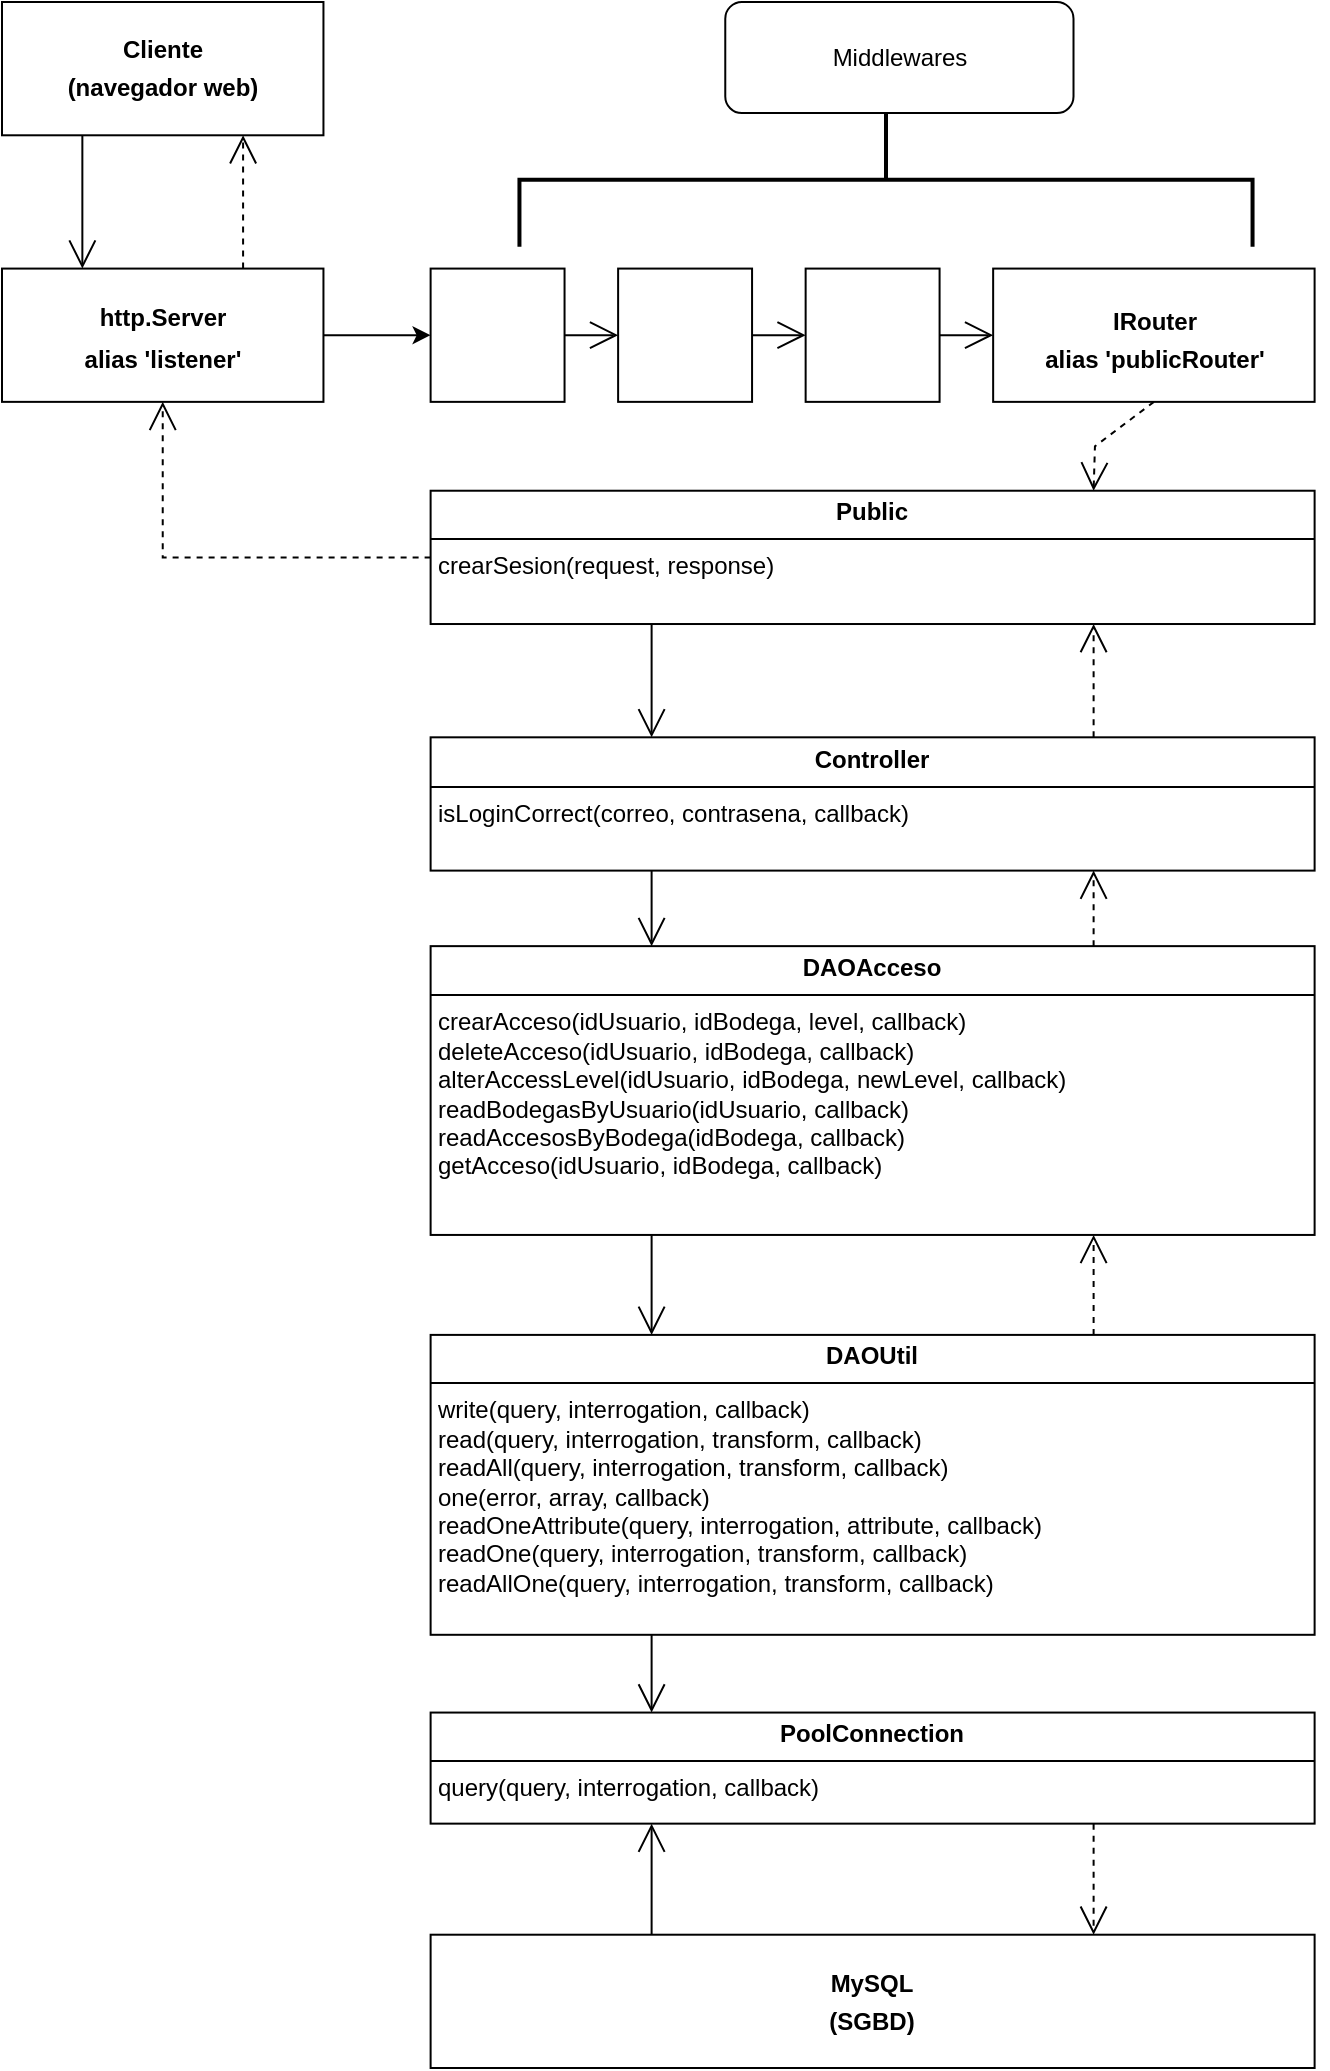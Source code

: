 <mxfile version="24.7.17">
  <diagram name="Página-1" id="2RU11OLPJaXchleMqb1S">
    <mxGraphModel dx="2072" dy="1228" grid="0" gridSize="10" guides="1" tooltips="1" connect="1" arrows="1" fold="1" page="1" pageScale="1" pageWidth="827" pageHeight="1169" math="0" shadow="0">
      <root>
        <mxCell id="0" />
        <mxCell id="1" parent="0" />
        <mxCell id="Wx0zBtQi34DYgWb8yGDq-46" value="" style="group" vertex="1" connectable="0" parent="1">
          <mxGeometry x="80" y="68" width="663" height="1033" as="geometry" />
        </mxCell>
        <mxCell id="Wx0zBtQi34DYgWb8yGDq-3" value="&lt;p style=&quot;margin:0px;margin-top:4px;text-align:center;&quot;&gt;&lt;b&gt;DAOAcceso&lt;/b&gt;&lt;/p&gt;&lt;hr size=&quot;1&quot; style=&quot;border-style:solid;&quot;&gt;&lt;p style=&quot;margin:0px;margin-left:4px;&quot;&gt;&lt;/p&gt;&lt;p style=&quot;margin:0px;margin-left:4px;&quot;&gt;&lt;span style=&quot;background-color: initial;&quot;&gt;crearAcceso(idUsuario, idBodega, level, callback)&lt;/span&gt;&lt;br&gt;&lt;/p&gt;&lt;p style=&quot;margin:0px;margin-left:4px;&quot;&gt;deleteAcceso(idUsuario, idBodega, callback)&lt;/p&gt;&lt;p style=&quot;margin:0px;margin-left:4px;&quot;&gt;alterAccessLevel(idUsuario, idBodega, newLevel, callback)&lt;/p&gt;&lt;p style=&quot;margin:0px;margin-left:4px;&quot;&gt;readBodegasByUsuario(idUsuario, callback)&lt;/p&gt;&lt;p style=&quot;margin:0px;margin-left:4px;&quot;&gt;readAccesosByBodega(idBodega, callback)&lt;/p&gt;&lt;p style=&quot;margin:0px;margin-left:4px;&quot;&gt;&lt;span style=&quot;background-color: initial;&quot;&gt;&lt;/span&gt;&lt;/p&gt;&lt;p style=&quot;margin:0px;margin-left:4px;&quot;&gt;getAcceso(idUsuario, idBodega, callback)&lt;/p&gt;" style="verticalAlign=top;align=left;overflow=fill;html=1;whiteSpace=wrap;" vertex="1" parent="Wx0zBtQi34DYgWb8yGDq-46">
          <mxGeometry x="214.303" y="472.07" width="442" height="144.398" as="geometry" />
        </mxCell>
        <mxCell id="Wx0zBtQi34DYgWb8yGDq-9" value="&lt;p style=&quot;margin:0px;margin-top:4px;text-align:center;&quot;&gt;&lt;b&gt;Public&lt;/b&gt;&lt;/p&gt;&lt;hr size=&quot;1&quot; style=&quot;border-style:solid;&quot;&gt;&lt;p style=&quot;margin:0px;margin-left:4px;&quot;&gt;&lt;/p&gt;&lt;p style=&quot;margin:0px;margin-left:4px;&quot;&gt;&lt;span style=&quot;background-color: initial;&quot;&gt;crearSesion(request, response)&lt;/span&gt;&lt;/p&gt;" style="verticalAlign=top;align=left;overflow=fill;html=1;whiteSpace=wrap;" vertex="1" parent="Wx0zBtQi34DYgWb8yGDq-46">
          <mxGeometry x="214.303" y="244.366" width="442" height="66.645" as="geometry" />
        </mxCell>
        <mxCell id="Wx0zBtQi34DYgWb8yGDq-10" value="&lt;p style=&quot;margin:0px;margin-top:4px;text-align:center;&quot;&gt;&lt;b&gt;Controller&lt;/b&gt;&lt;/p&gt;&lt;hr size=&quot;1&quot; style=&quot;border-style:solid;&quot;&gt;&lt;p style=&quot;margin:0px;margin-left:4px;&quot;&gt;&lt;/p&gt;&lt;p style=&quot;margin:0px;margin-left:4px;&quot;&gt;isLoginCorrect(correo, contrasena, callback)&lt;br&gt;&lt;/p&gt;" style="verticalAlign=top;align=left;overflow=fill;html=1;whiteSpace=wrap;" vertex="1" parent="Wx0zBtQi34DYgWb8yGDq-46">
          <mxGeometry x="214.303" y="367.659" width="442" height="66.645" as="geometry" />
        </mxCell>
        <mxCell id="Wx0zBtQi34DYgWb8yGDq-11" value="" style="endArrow=open;endFill=1;endSize=12;html=1;rounded=0;exitX=0.25;exitY=1;exitDx=0;exitDy=0;entryX=0.25;entryY=0;entryDx=0;entryDy=0;" edge="1" parent="Wx0zBtQi34DYgWb8yGDq-46" source="Wx0zBtQi34DYgWb8yGDq-9" target="Wx0zBtQi34DYgWb8yGDq-10">
          <mxGeometry width="160" relative="1" as="geometry">
            <mxPoint x="-294.667" y="311.011" as="sourcePoint" />
            <mxPoint x="-80.364" y="311.011" as="targetPoint" />
          </mxGeometry>
        </mxCell>
        <mxCell id="Wx0zBtQi34DYgWb8yGDq-12" value="" style="endArrow=open;endFill=1;endSize=12;html=1;rounded=0;exitX=0.25;exitY=1;exitDx=0;exitDy=0;entryX=0.25;entryY=0;entryDx=0;entryDy=0;" edge="1" parent="Wx0zBtQi34DYgWb8yGDq-46" source="Wx0zBtQi34DYgWb8yGDq-10" target="Wx0zBtQi34DYgWb8yGDq-3">
          <mxGeometry width="160" relative="1" as="geometry">
            <mxPoint x="-281.273" y="555.376" as="sourcePoint" />
            <mxPoint x="-200.909" y="555.376" as="targetPoint" />
          </mxGeometry>
        </mxCell>
        <mxCell id="Wx0zBtQi34DYgWb8yGDq-13" value="&lt;p style=&quot;margin:0px;margin-top:4px;text-align:center;&quot;&gt;&lt;b&gt;DAOUtil&lt;/b&gt;&lt;/p&gt;&lt;hr size=&quot;1&quot; style=&quot;border-style:solid;&quot;&gt;&lt;p style=&quot;margin:0px;margin-left:4px;&quot;&gt;&lt;/p&gt;&lt;p style=&quot;margin:0px;margin-left:4px;&quot;&gt;write(query, interrogation, callback)&lt;/p&gt;&lt;p style=&quot;margin:0px;margin-left:4px;&quot;&gt;read(query, interrogation, transform, callback)&lt;/p&gt;&lt;p style=&quot;margin:0px;margin-left:4px;&quot;&gt;readAll(query, interrogation, transform, callback)&lt;/p&gt;&lt;p style=&quot;margin:0px;margin-left:4px;&quot;&gt;one(error, array, callback)&lt;/p&gt;&lt;p style=&quot;margin:0px;margin-left:4px;&quot;&gt;readOneAttribute(query, interrogation, attribute, callback)&lt;/p&gt;&lt;p style=&quot;margin:0px;margin-left:4px;&quot;&gt;readOne(query, interrogation, transform, callback)&lt;/p&gt;&lt;p style=&quot;margin:0px;margin-left:4px;&quot;&gt;readAllOne(query, interrogation, transform, callback)&lt;/p&gt;" style="verticalAlign=top;align=left;overflow=fill;html=1;whiteSpace=wrap;" vertex="1" parent="Wx0zBtQi34DYgWb8yGDq-46">
          <mxGeometry x="214.303" y="666.452" width="442" height="149.952" as="geometry" />
        </mxCell>
        <mxCell id="Wx0zBtQi34DYgWb8yGDq-14" value="" style="endArrow=open;endFill=1;endSize=12;html=1;rounded=0;exitX=0.25;exitY=1;exitDx=0;exitDy=0;entryX=0.25;entryY=0;entryDx=0;entryDy=0;" edge="1" parent="Wx0zBtQi34DYgWb8yGDq-46" source="Wx0zBtQi34DYgWb8yGDq-3" target="Wx0zBtQi34DYgWb8yGDq-13">
          <mxGeometry width="160" relative="1" as="geometry">
            <mxPoint x="129.921" y="555.376" as="sourcePoint" />
            <mxPoint x="227.697" y="555.376" as="targetPoint" />
          </mxGeometry>
        </mxCell>
        <mxCell id="Wx0zBtQi34DYgWb8yGDq-17" value="" style="endArrow=open;endSize=12;dashed=1;html=1;rounded=0;exitX=0.75;exitY=0;exitDx=0;exitDy=0;entryX=0.75;entryY=1;entryDx=0;entryDy=0;" edge="1" parent="Wx0zBtQi34DYgWb8yGDq-46" source="Wx0zBtQi34DYgWb8yGDq-3" target="Wx0zBtQi34DYgWb8yGDq-10">
          <mxGeometry width="160" relative="1" as="geometry">
            <mxPoint x="187.515" y="455.409" as="sourcePoint" />
            <mxPoint x="401.818" y="455.409" as="targetPoint" />
          </mxGeometry>
        </mxCell>
        <mxCell id="Wx0zBtQi34DYgWb8yGDq-18" value="" style="endArrow=open;endSize=12;dashed=1;html=1;rounded=0;exitX=0.75;exitY=0;exitDx=0;exitDy=0;entryX=0.75;entryY=1;entryDx=0;entryDy=0;" edge="1" parent="Wx0zBtQi34DYgWb8yGDq-46" source="Wx0zBtQi34DYgWb8yGDq-13" target="Wx0zBtQi34DYgWb8yGDq-3">
          <mxGeometry width="160" relative="1" as="geometry">
            <mxPoint x="559.867" y="483.177" as="sourcePoint" />
            <mxPoint x="561.206" y="423.197" as="targetPoint" />
          </mxGeometry>
        </mxCell>
        <mxCell id="Wx0zBtQi34DYgWb8yGDq-19" value="" style="endArrow=open;endSize=12;dashed=1;html=1;rounded=0;exitX=0.75;exitY=0;exitDx=0;exitDy=0;entryX=0.75;entryY=1;entryDx=0;entryDy=0;" edge="1" parent="Wx0zBtQi34DYgWb8yGDq-46" source="Wx0zBtQi34DYgWb8yGDq-10" target="Wx0zBtQi34DYgWb8yGDq-9">
          <mxGeometry width="160" relative="1" as="geometry">
            <mxPoint x="559.867" y="699.774" as="sourcePoint" />
            <mxPoint x="559.867" y="627.575" as="targetPoint" />
          </mxGeometry>
        </mxCell>
        <mxCell id="Wx0zBtQi34DYgWb8yGDq-22" value="" style="html=1;whiteSpace=wrap;" vertex="1" parent="Wx0zBtQi34DYgWb8yGDq-46">
          <mxGeometry x="214.303" y="133.29" width="66.97" height="66.645" as="geometry" />
        </mxCell>
        <mxCell id="Wx0zBtQi34DYgWb8yGDq-23" value="" style="html=1;whiteSpace=wrap;" vertex="1" parent="Wx0zBtQi34DYgWb8yGDq-46">
          <mxGeometry x="308.061" y="133.29" width="66.97" height="66.645" as="geometry" />
        </mxCell>
        <mxCell id="Wx0zBtQi34DYgWb8yGDq-24" value="" style="html=1;whiteSpace=wrap;" vertex="1" parent="Wx0zBtQi34DYgWb8yGDq-46">
          <mxGeometry x="401.818" y="133.29" width="66.97" height="66.645" as="geometry" />
        </mxCell>
        <mxCell id="Wx0zBtQi34DYgWb8yGDq-25" value="&lt;p style=&quot;margin: 4px 0px 0px;&quot;&gt;&lt;b&gt;IRouter&lt;/b&gt;&lt;/p&gt;&lt;p style=&quot;margin: 4px 0px 0px;&quot;&gt;&lt;b&gt;alias &#39;publicRouter&#39;&lt;/b&gt;&lt;/p&gt;" style="html=1;whiteSpace=wrap;" vertex="1" parent="Wx0zBtQi34DYgWb8yGDq-46">
          <mxGeometry x="495.576" y="133.29" width="160.727" height="66.645" as="geometry" />
        </mxCell>
        <mxCell id="Wx0zBtQi34DYgWb8yGDq-26" value="" style="endArrow=open;endFill=1;endSize=12;html=1;rounded=0;exitX=1;exitY=0.5;exitDx=0;exitDy=0;entryX=0;entryY=0.5;entryDx=0;entryDy=0;" edge="1" parent="Wx0zBtQi34DYgWb8yGDq-46" source="Wx0zBtQi34DYgWb8yGDq-22" target="Wx0zBtQi34DYgWb8yGDq-23">
          <mxGeometry width="160" relative="1" as="geometry">
            <mxPoint x="338.867" y="322.118" as="sourcePoint" />
            <mxPoint x="338.867" y="366.548" as="targetPoint" />
          </mxGeometry>
        </mxCell>
        <mxCell id="Wx0zBtQi34DYgWb8yGDq-27" value="" style="endArrow=open;endFill=1;endSize=12;html=1;rounded=0;exitX=1;exitY=0.5;exitDx=0;exitDy=0;entryX=0;entryY=0.5;entryDx=0;entryDy=0;" edge="1" parent="Wx0zBtQi34DYgWb8yGDq-46" source="Wx0zBtQi34DYgWb8yGDq-23" target="Wx0zBtQi34DYgWb8yGDq-24">
          <mxGeometry width="160" relative="1" as="geometry">
            <mxPoint x="294.667" y="177.72" as="sourcePoint" />
            <mxPoint x="321.455" y="177.72" as="targetPoint" />
          </mxGeometry>
        </mxCell>
        <mxCell id="Wx0zBtQi34DYgWb8yGDq-28" value="" style="endArrow=open;endFill=1;endSize=12;html=1;rounded=0;exitX=1;exitY=0.5;exitDx=0;exitDy=0;entryX=0;entryY=0.5;entryDx=0;entryDy=0;" edge="1" parent="Wx0zBtQi34DYgWb8yGDq-46" source="Wx0zBtQi34DYgWb8yGDq-24" target="Wx0zBtQi34DYgWb8yGDq-25">
          <mxGeometry width="160" relative="1" as="geometry">
            <mxPoint x="388.424" y="177.72" as="sourcePoint" />
            <mxPoint x="415.212" y="177.72" as="targetPoint" />
          </mxGeometry>
        </mxCell>
        <mxCell id="Wx0zBtQi34DYgWb8yGDq-29" value="" style="strokeWidth=2;html=1;shape=mxgraph.flowchart.annotation_2;align=left;labelPosition=right;pointerEvents=1;rotation=90;" vertex="1" parent="Wx0zBtQi34DYgWb8yGDq-46">
          <mxGeometry x="408.515" y="-94.414" width="66.97" height="366.548" as="geometry" />
        </mxCell>
        <mxCell id="Wx0zBtQi34DYgWb8yGDq-30" value="Middlewares" style="rounded=1;whiteSpace=wrap;html=1;" vertex="1" parent="Wx0zBtQi34DYgWb8yGDq-46">
          <mxGeometry x="361.636" width="174.121" height="55.538" as="geometry" />
        </mxCell>
        <mxCell id="Wx0zBtQi34DYgWb8yGDq-31" value="" style="endArrow=classic;html=1;rounded=0;exitX=1;exitY=0.5;exitDx=0;exitDy=0;" edge="1" parent="Wx0zBtQi34DYgWb8yGDq-46" source="Wx0zBtQi34DYgWb8yGDq-33">
          <mxGeometry width="50" height="50" relative="1" as="geometry">
            <mxPoint x="160.727" y="166.613" as="sourcePoint" />
            <mxPoint x="214.303" y="166.613" as="targetPoint" />
          </mxGeometry>
        </mxCell>
        <mxCell id="Wx0zBtQi34DYgWb8yGDq-33" value="&lt;div style=&quot;background-color: rgb(255, 255, 255); font-family: Consolas, &amp;quot;Courier New&amp;quot;, monospace; font-size: 14px; line-height: 19px; white-space: pre;&quot;&gt;&lt;b style=&quot;background-color: initial; font-family: Helvetica; font-size: 12px; white-space: normal;&quot;&gt;http.Server&lt;/b&gt;&lt;br&gt;&lt;/div&gt;&lt;p style=&quot;margin: 4px 0px 0px;&quot;&gt;&lt;b&gt;alias &#39;listener&#39;&lt;/b&gt;&lt;/p&gt;" style="html=1;whiteSpace=wrap;" vertex="1" parent="Wx0zBtQi34DYgWb8yGDq-46">
          <mxGeometry y="133.29" width="160.727" height="66.645" as="geometry" />
        </mxCell>
        <mxCell id="Wx0zBtQi34DYgWb8yGDq-34" value="&lt;div style=&quot;background-color: rgb(255, 255, 255); line-height: 19px;&quot;&gt;&lt;b&gt;Cliente&lt;/b&gt;&lt;/div&gt;&lt;div style=&quot;background-color: rgb(255, 255, 255); line-height: 19px;&quot;&gt;&lt;b&gt;(navegador web)&lt;/b&gt;&lt;/div&gt;" style="html=1;whiteSpace=wrap;" vertex="1" parent="Wx0zBtQi34DYgWb8yGDq-46">
          <mxGeometry width="160.727" height="66.645" as="geometry" />
        </mxCell>
        <mxCell id="Wx0zBtQi34DYgWb8yGDq-35" value="" style="endArrow=open;endSize=12;dashed=1;html=1;rounded=0;exitX=0;exitY=0.5;exitDx=0;exitDy=0;entryX=0.5;entryY=1;entryDx=0;entryDy=0;" edge="1" parent="Wx0zBtQi34DYgWb8yGDq-46" source="Wx0zBtQi34DYgWb8yGDq-9" target="Wx0zBtQi34DYgWb8yGDq-33">
          <mxGeometry width="160" relative="1" as="geometry">
            <mxPoint x="559.867" y="366.548" as="sourcePoint" />
            <mxPoint x="559.867" y="322.118" as="targetPoint" />
            <Array as="points">
              <mxPoint x="80.364" y="277.688" />
            </Array>
          </mxGeometry>
        </mxCell>
        <mxCell id="Wx0zBtQi34DYgWb8yGDq-36" value="" style="endArrow=open;endSize=12;dashed=1;html=1;rounded=0;exitX=0.5;exitY=1;exitDx=0;exitDy=0;entryX=0.75;entryY=0;entryDx=0;entryDy=0;" edge="1" parent="Wx0zBtQi34DYgWb8yGDq-46" source="Wx0zBtQi34DYgWb8yGDq-25" target="Wx0zBtQi34DYgWb8yGDq-9">
          <mxGeometry width="160" relative="1" as="geometry">
            <mxPoint x="227.697" y="288.796" as="sourcePoint" />
            <mxPoint x="93.758" y="211.043" as="targetPoint" />
            <Array as="points">
              <mxPoint x="546.473" y="222.151" />
            </Array>
          </mxGeometry>
        </mxCell>
        <mxCell id="Wx0zBtQi34DYgWb8yGDq-37" value="" style="endArrow=open;endSize=12;dashed=1;html=1;rounded=0;exitX=0.75;exitY=0;exitDx=0;exitDy=0;entryX=0.75;entryY=1;entryDx=0;entryDy=0;" edge="1" parent="Wx0zBtQi34DYgWb8yGDq-46" source="Wx0zBtQi34DYgWb8yGDq-33" target="Wx0zBtQi34DYgWb8yGDq-34">
          <mxGeometry width="160" relative="1" as="geometry">
            <mxPoint x="227.697" y="288.796" as="sourcePoint" />
            <mxPoint x="93.758" y="211.043" as="targetPoint" />
            <Array as="points" />
          </mxGeometry>
        </mxCell>
        <mxCell id="Wx0zBtQi34DYgWb8yGDq-38" value="" style="endArrow=open;endFill=1;endSize=12;html=1;rounded=0;exitX=0.25;exitY=1;exitDx=0;exitDy=0;entryX=0.25;entryY=0;entryDx=0;entryDy=0;" edge="1" parent="Wx0zBtQi34DYgWb8yGDq-46" source="Wx0zBtQi34DYgWb8yGDq-34" target="Wx0zBtQi34DYgWb8yGDq-33">
          <mxGeometry width="160" relative="1" as="geometry">
            <mxPoint x="338.867" y="322.118" as="sourcePoint" />
            <mxPoint x="338.867" y="366.548" as="targetPoint" />
          </mxGeometry>
        </mxCell>
        <mxCell id="Wx0zBtQi34DYgWb8yGDq-39" value="&lt;p style=&quot;margin:0px;margin-top:4px;text-align:center;&quot;&gt;&lt;b&gt;PoolConnection&lt;/b&gt;&lt;/p&gt;&lt;hr size=&quot;1&quot; style=&quot;border-style:solid;&quot;&gt;&lt;p style=&quot;margin:0px;margin-left:4px;&quot;&gt;&lt;/p&gt;&lt;p style=&quot;margin:0px;margin-left:4px;&quot;&gt;query(query, interrogation, callback)&lt;/p&gt;" style="verticalAlign=top;align=left;overflow=fill;html=1;whiteSpace=wrap;" vertex="1" parent="Wx0zBtQi34DYgWb8yGDq-46">
          <mxGeometry x="214.303" y="855.28" width="442" height="55.538" as="geometry" />
        </mxCell>
        <mxCell id="Wx0zBtQi34DYgWb8yGDq-40" value="" style="endArrow=open;endFill=1;endSize=12;html=1;rounded=0;exitX=0.25;exitY=1;exitDx=0;exitDy=0;entryX=0.25;entryY=0;entryDx=0;entryDy=0;" edge="1" parent="Wx0zBtQi34DYgWb8yGDq-46" source="Wx0zBtQi34DYgWb8yGDq-13" target="Wx0zBtQi34DYgWb8yGDq-39">
          <mxGeometry width="160" relative="1" as="geometry">
            <mxPoint x="338.867" y="627.575" as="sourcePoint" />
            <mxPoint x="338.867" y="677.559" as="targetPoint" />
          </mxGeometry>
        </mxCell>
        <mxCell id="Wx0zBtQi34DYgWb8yGDq-42" value="" style="endArrow=open;endFill=1;endSize=12;html=1;rounded=0;exitX=0.25;exitY=0;exitDx=0;exitDy=0;entryX=0.25;entryY=1;entryDx=0;entryDy=0;" edge="1" parent="Wx0zBtQi34DYgWb8yGDq-46" source="Wx0zBtQi34DYgWb8yGDq-44" target="Wx0zBtQi34DYgWb8yGDq-39">
          <mxGeometry width="160" relative="1" as="geometry">
            <mxPoint x="338.867" y="827.511" as="sourcePoint" />
            <mxPoint x="325.473" y="955.247" as="targetPoint" />
          </mxGeometry>
        </mxCell>
        <mxCell id="Wx0zBtQi34DYgWb8yGDq-44" value="&lt;div style=&quot;background-color: rgb(255, 255, 255); line-height: 19px;&quot;&gt;&lt;b&gt;MySQL&lt;/b&gt;&lt;/div&gt;&lt;div style=&quot;background-color: rgb(255, 255, 255); line-height: 19px;&quot;&gt;&lt;b&gt;(SGBD)&lt;/b&gt;&lt;/div&gt;" style="html=1;whiteSpace=wrap;" vertex="1" parent="Wx0zBtQi34DYgWb8yGDq-46">
          <mxGeometry x="214.303" y="966.355" width="442" height="66.645" as="geometry" />
        </mxCell>
        <mxCell id="Wx0zBtQi34DYgWb8yGDq-45" value="" style="endArrow=open;endSize=12;dashed=1;html=1;rounded=0;exitX=0.75;exitY=1;exitDx=0;exitDy=0;entryX=0.75;entryY=0;entryDx=0;entryDy=0;" edge="1" parent="Wx0zBtQi34DYgWb8yGDq-46" source="Wx0zBtQi34DYgWb8yGDq-39" target="Wx0zBtQi34DYgWb8yGDq-44">
          <mxGeometry width="160" relative="1" as="geometry">
            <mxPoint x="559.867" y="827.511" as="sourcePoint" />
            <mxPoint x="559.867" y="866.387" as="targetPoint" />
          </mxGeometry>
        </mxCell>
      </root>
    </mxGraphModel>
  </diagram>
</mxfile>
